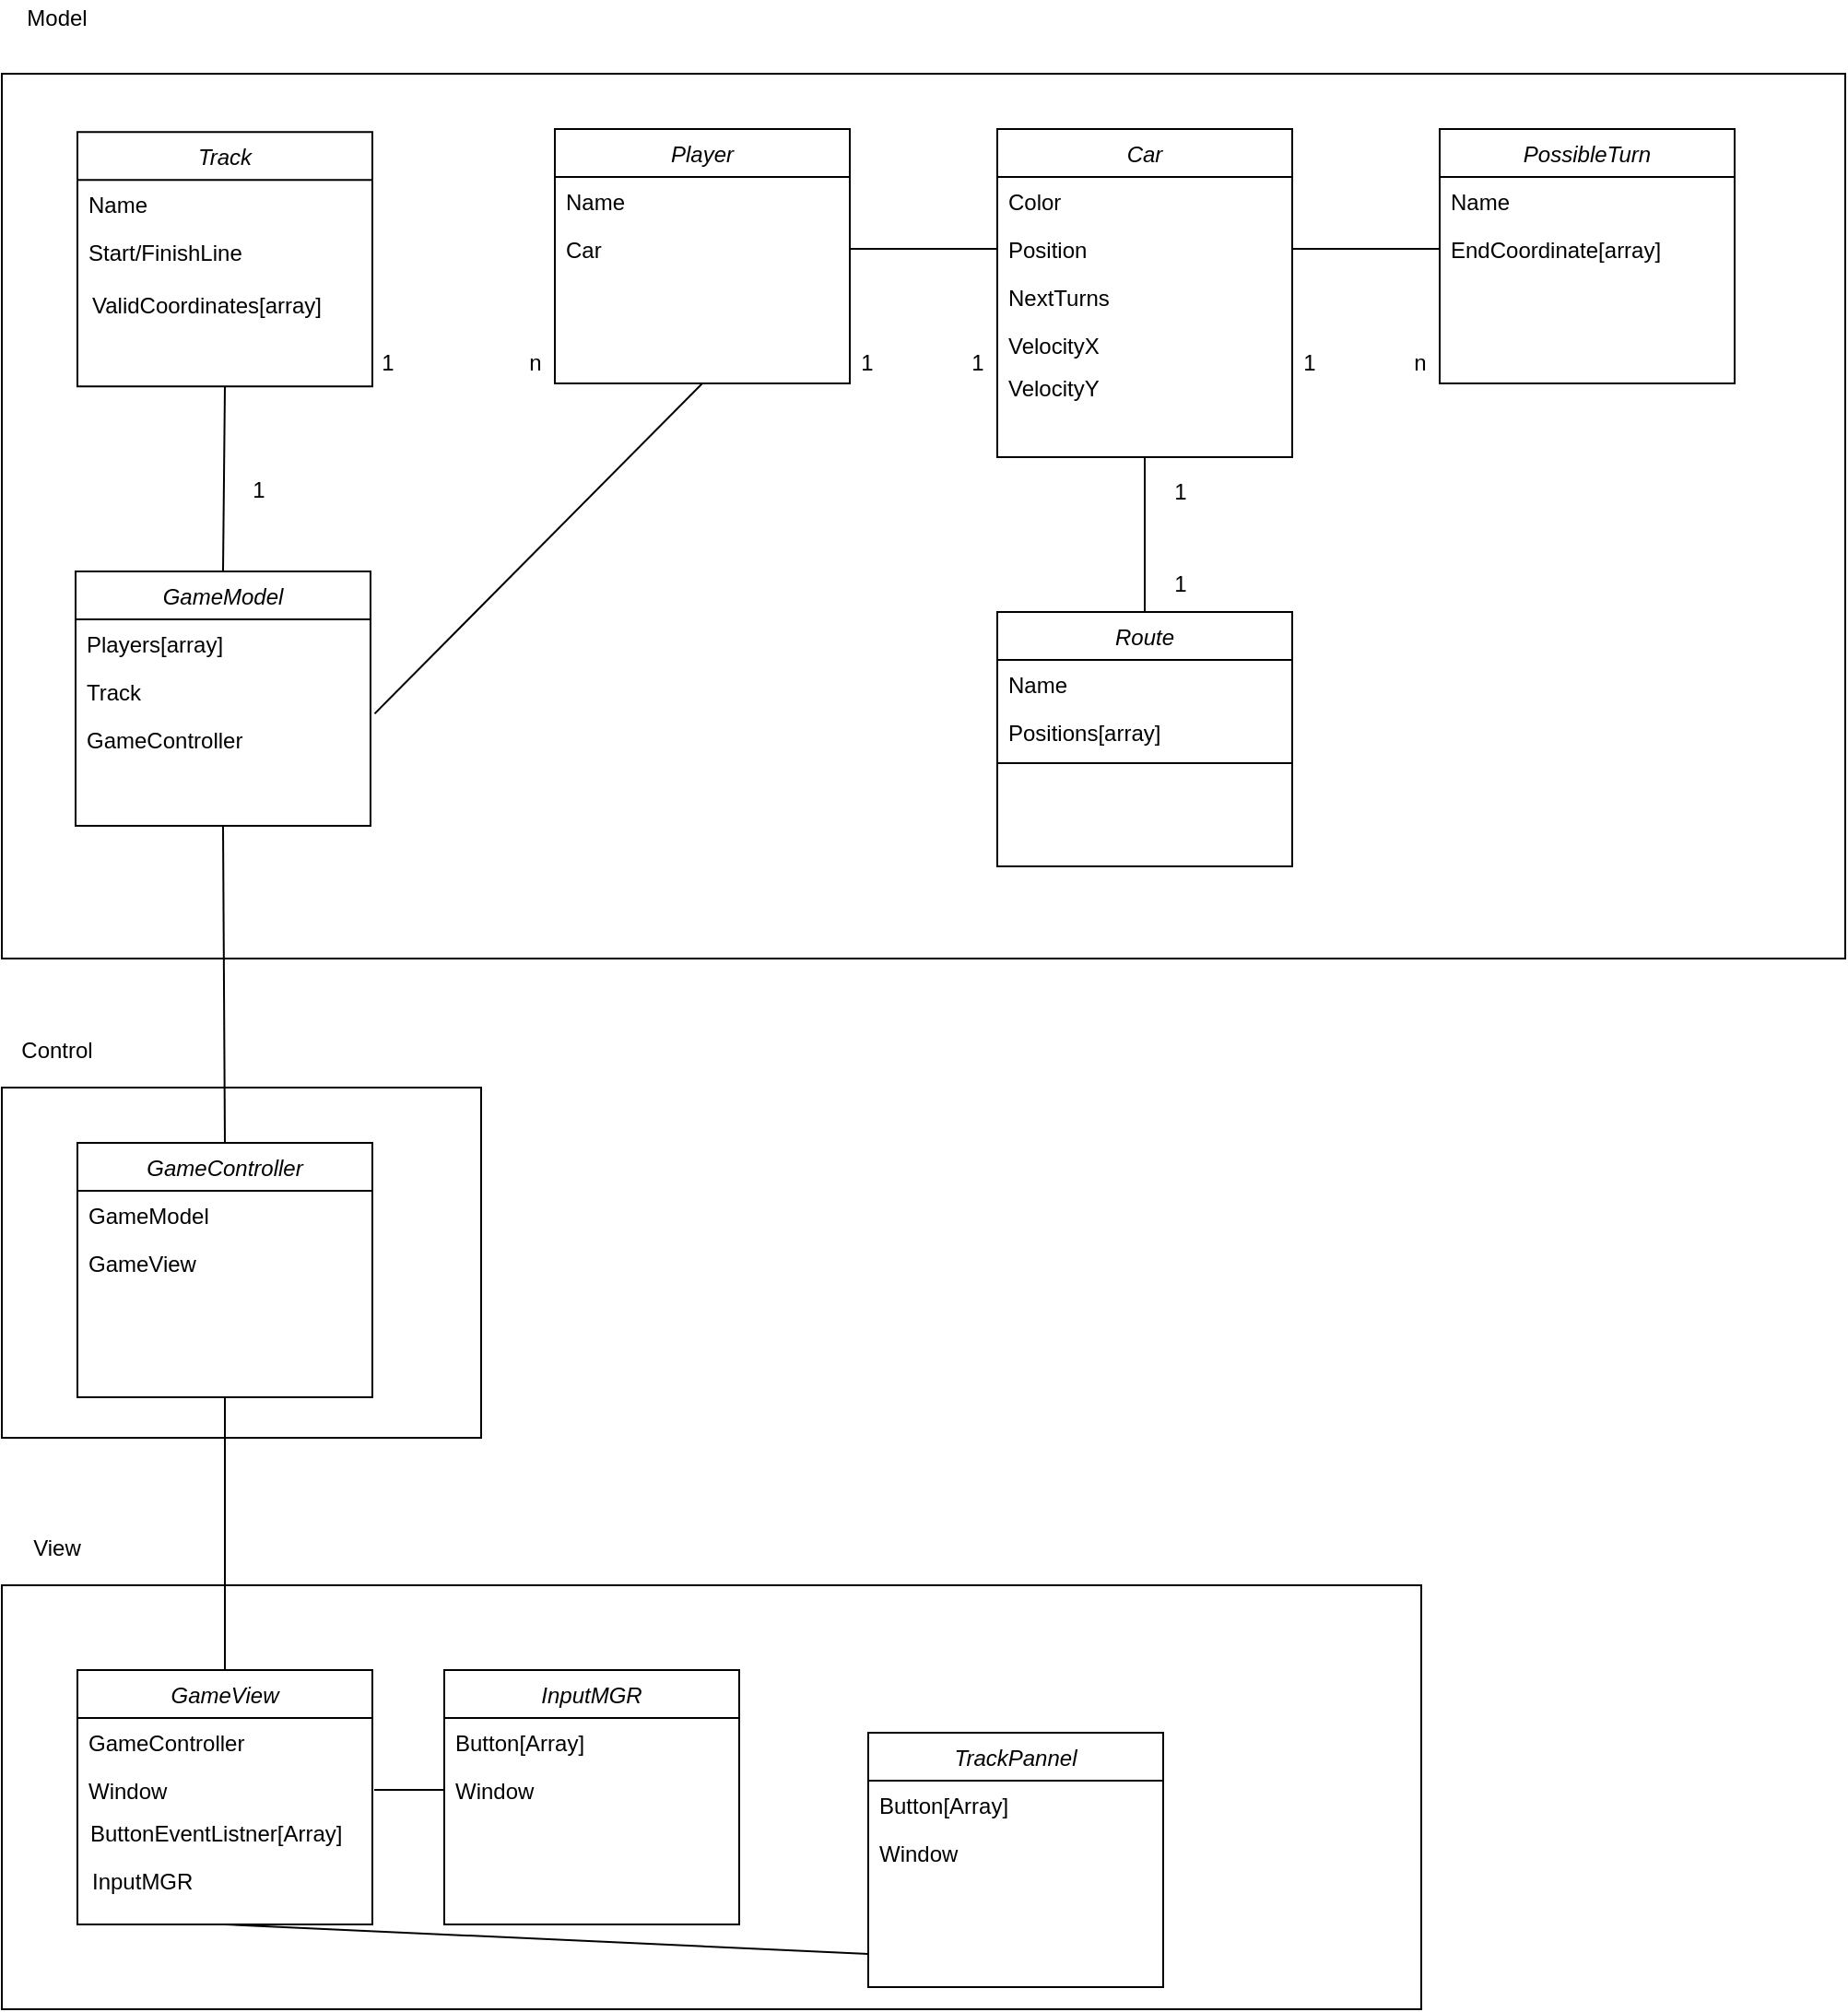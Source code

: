 <mxfile version="12.6.5" type="device"><diagram id="C5RBs43oDa-KdzZeNtuy" name="Page-1"><mxGraphModel dx="922" dy="692" grid="1" gridSize="10" guides="1" tooltips="1" connect="1" arrows="1" fold="1" page="1" pageScale="1" pageWidth="827" pageHeight="1169" math="0" shadow="0"><root><mxCell id="WIyWlLk6GJQsqaUBKTNV-0"/><mxCell id="WIyWlLk6GJQsqaUBKTNV-1" parent="WIyWlLk6GJQsqaUBKTNV-0"/><mxCell id="LrVgAtUFoS-3yqUh1x1X-2" value="" style="rounded=0;whiteSpace=wrap;html=1;fillColor=none;" vertex="1" parent="WIyWlLk6GJQsqaUBKTNV-1"><mxGeometry x="60" y="640" width="260" height="190" as="geometry"/></mxCell><mxCell id="LrVgAtUFoS-3yqUh1x1X-0" value="" style="rounded=0;whiteSpace=wrap;html=1;fillColor=none;" vertex="1" parent="WIyWlLk6GJQsqaUBKTNV-1"><mxGeometry x="60" y="90" width="1000" height="480" as="geometry"/></mxCell><mxCell id="zkfFHV4jXpPFQw0GAbJ--0" value="Route" style="swimlane;fontStyle=2;align=center;verticalAlign=top;childLayout=stackLayout;horizontal=1;startSize=26;horizontalStack=0;resizeParent=1;resizeLast=0;collapsible=1;marginBottom=0;rounded=0;shadow=0;strokeWidth=1;" parent="WIyWlLk6GJQsqaUBKTNV-1" vertex="1"><mxGeometry x="600" y="382" width="160" height="138" as="geometry"><mxRectangle x="230" y="140" width="160" height="26" as="alternateBounds"/></mxGeometry></mxCell><mxCell id="zkfFHV4jXpPFQw0GAbJ--1" value="Name" style="text;align=left;verticalAlign=top;spacingLeft=4;spacingRight=4;overflow=hidden;rotatable=0;points=[[0,0.5],[1,0.5]];portConstraint=eastwest;" parent="zkfFHV4jXpPFQw0GAbJ--0" vertex="1"><mxGeometry y="26" width="160" height="26" as="geometry"/></mxCell><mxCell id="_Ce2236hqP0dLdOvEONe-11" value="Positions[array]" style="text;align=left;verticalAlign=top;spacingLeft=4;spacingRight=4;overflow=hidden;rotatable=0;points=[[0,0.5],[1,0.5]];portConstraint=eastwest;" parent="zkfFHV4jXpPFQw0GAbJ--0" vertex="1"><mxGeometry y="52" width="160" height="26" as="geometry"/></mxCell><mxCell id="zkfFHV4jXpPFQw0GAbJ--4" value="" style="line;html=1;strokeWidth=1;align=left;verticalAlign=middle;spacingTop=-1;spacingLeft=3;spacingRight=3;rotatable=0;labelPosition=right;points=[];portConstraint=eastwest;" parent="zkfFHV4jXpPFQw0GAbJ--0" vertex="1"><mxGeometry y="78" width="160" height="8" as="geometry"/></mxCell><mxCell id="_Ce2236hqP0dLdOvEONe-0" value="PossibleTurn" style="swimlane;fontStyle=2;align=center;verticalAlign=top;childLayout=stackLayout;horizontal=1;startSize=26;horizontalStack=0;resizeParent=1;resizeLast=0;collapsible=1;marginBottom=0;rounded=0;shadow=0;strokeWidth=1;" parent="WIyWlLk6GJQsqaUBKTNV-1" vertex="1"><mxGeometry x="840" y="120" width="160" height="138" as="geometry"><mxRectangle x="230" y="140" width="160" height="26" as="alternateBounds"/></mxGeometry></mxCell><mxCell id="_Ce2236hqP0dLdOvEONe-1" value="Name" style="text;align=left;verticalAlign=top;spacingLeft=4;spacingRight=4;overflow=hidden;rotatable=0;points=[[0,0.5],[1,0.5]];portConstraint=eastwest;" parent="_Ce2236hqP0dLdOvEONe-0" vertex="1"><mxGeometry y="26" width="160" height="26" as="geometry"/></mxCell><mxCell id="_Ce2236hqP0dLdOvEONe-5" value="EndCoordinate[array]" style="text;align=left;verticalAlign=top;spacingLeft=4;spacingRight=4;overflow=hidden;rotatable=0;points=[[0,0.5],[1,0.5]];portConstraint=eastwest;" parent="_Ce2236hqP0dLdOvEONe-0" vertex="1"><mxGeometry y="52" width="160" height="26" as="geometry"/></mxCell><mxCell id="_Ce2236hqP0dLdOvEONe-6" value="Car" style="swimlane;fontStyle=2;align=center;verticalAlign=top;childLayout=stackLayout;horizontal=1;startSize=26;horizontalStack=0;resizeParent=1;resizeLast=0;collapsible=1;marginBottom=0;rounded=0;shadow=0;strokeWidth=1;" parent="WIyWlLk6GJQsqaUBKTNV-1" vertex="1"><mxGeometry x="600" y="120" width="160" height="178" as="geometry"><mxRectangle x="230" y="140" width="160" height="26" as="alternateBounds"/></mxGeometry></mxCell><mxCell id="_Ce2236hqP0dLdOvEONe-7" value="Color" style="text;align=left;verticalAlign=top;spacingLeft=4;spacingRight=4;overflow=hidden;rotatable=0;points=[[0,0.5],[1,0.5]];portConstraint=eastwest;" parent="_Ce2236hqP0dLdOvEONe-6" vertex="1"><mxGeometry y="26" width="160" height="26" as="geometry"/></mxCell><mxCell id="_Ce2236hqP0dLdOvEONe-9" value="Position" style="text;align=left;verticalAlign=top;spacingLeft=4;spacingRight=4;overflow=hidden;rotatable=0;points=[[0,0.5],[1,0.5]];portConstraint=eastwest;" parent="_Ce2236hqP0dLdOvEONe-6" vertex="1"><mxGeometry y="52" width="160" height="26" as="geometry"/></mxCell><mxCell id="_Ce2236hqP0dLdOvEONe-10" value="NextTurns" style="text;align=left;verticalAlign=top;spacingLeft=4;spacingRight=4;overflow=hidden;rotatable=0;points=[[0,0.5],[1,0.5]];portConstraint=eastwest;" parent="_Ce2236hqP0dLdOvEONe-6" vertex="1"><mxGeometry y="78" width="160" height="26" as="geometry"/></mxCell><mxCell id="_Ce2236hqP0dLdOvEONe-40" value="VelocityX" style="text;align=left;verticalAlign=top;spacingLeft=4;spacingRight=4;overflow=hidden;rotatable=0;points=[[0,0.5],[1,0.5]];portConstraint=eastwest;" parent="_Ce2236hqP0dLdOvEONe-6" vertex="1"><mxGeometry y="104" width="160" height="26" as="geometry"/></mxCell><mxCell id="_Ce2236hqP0dLdOvEONe-12" value="Player" style="swimlane;fontStyle=2;align=center;verticalAlign=top;childLayout=stackLayout;horizontal=1;startSize=26;horizontalStack=0;resizeParent=1;resizeLast=0;collapsible=1;marginBottom=0;rounded=0;shadow=0;strokeWidth=1;" parent="WIyWlLk6GJQsqaUBKTNV-1" vertex="1"><mxGeometry x="360" y="120" width="160" height="138" as="geometry"><mxRectangle x="230" y="140" width="160" height="26" as="alternateBounds"/></mxGeometry></mxCell><mxCell id="_Ce2236hqP0dLdOvEONe-14" value="Name" style="text;align=left;verticalAlign=top;spacingLeft=4;spacingRight=4;overflow=hidden;rotatable=0;points=[[0,0.5],[1,0.5]];portConstraint=eastwest;" parent="_Ce2236hqP0dLdOvEONe-12" vertex="1"><mxGeometry y="26" width="160" height="26" as="geometry"/></mxCell><mxCell id="_Ce2236hqP0dLdOvEONe-15" value="Car" style="text;align=left;verticalAlign=top;spacingLeft=4;spacingRight=4;overflow=hidden;rotatable=0;points=[[0,0.5],[1,0.5]];portConstraint=eastwest;" parent="_Ce2236hqP0dLdOvEONe-12" vertex="1"><mxGeometry y="52" width="160" height="26" as="geometry"/></mxCell><mxCell id="_Ce2236hqP0dLdOvEONe-18" value="GameController" style="swimlane;fontStyle=2;align=center;verticalAlign=top;childLayout=stackLayout;horizontal=1;startSize=26;horizontalStack=0;resizeParent=1;resizeLast=0;collapsible=1;marginBottom=0;rounded=0;shadow=0;strokeWidth=1;" parent="WIyWlLk6GJQsqaUBKTNV-1" vertex="1"><mxGeometry x="101" y="670" width="160" height="138" as="geometry"><mxRectangle x="230" y="140" width="160" height="26" as="alternateBounds"/></mxGeometry></mxCell><mxCell id="_Ce2236hqP0dLdOvEONe-19" value="GameModel" style="text;align=left;verticalAlign=top;spacingLeft=4;spacingRight=4;overflow=hidden;rotatable=0;points=[[0,0.5],[1,0.5]];portConstraint=eastwest;" parent="_Ce2236hqP0dLdOvEONe-18" vertex="1"><mxGeometry y="26" width="160" height="26" as="geometry"/></mxCell><mxCell id="_Ce2236hqP0dLdOvEONe-20" value="GameView" style="text;align=left;verticalAlign=top;spacingLeft=4;spacingRight=4;overflow=hidden;rotatable=0;points=[[0,0.5],[1,0.5]];portConstraint=eastwest;" parent="_Ce2236hqP0dLdOvEONe-18" vertex="1"><mxGeometry y="52" width="160" height="26" as="geometry"/></mxCell><mxCell id="_Ce2236hqP0dLdOvEONe-22" value="" style="endArrow=none;html=1;exitX=1.014;exitY=0.968;exitDx=0;exitDy=0;entryX=0.5;entryY=1;entryDx=0;entryDy=0;exitPerimeter=0;" parent="WIyWlLk6GJQsqaUBKTNV-1" source="LrVgAtUFoS-3yqUh1x1X-12" target="_Ce2236hqP0dLdOvEONe-12" edge="1"><mxGeometry width="50" height="50" relative="1" as="geometry"><mxPoint x="210" y="350" as="sourcePoint"/><mxPoint x="260" y="300" as="targetPoint"/></mxGeometry></mxCell><mxCell id="_Ce2236hqP0dLdOvEONe-23" value="" style="endArrow=none;html=1;exitX=1;exitY=0.5;exitDx=0;exitDy=0;entryX=0;entryY=0.5;entryDx=0;entryDy=0;" parent="WIyWlLk6GJQsqaUBKTNV-1" source="_Ce2236hqP0dLdOvEONe-15" target="_Ce2236hqP0dLdOvEONe-9" edge="1"><mxGeometry width="50" height="50" relative="1" as="geometry"><mxPoint x="450" y="390" as="sourcePoint"/><mxPoint x="500" y="340" as="targetPoint"/></mxGeometry></mxCell><mxCell id="_Ce2236hqP0dLdOvEONe-24" value="" style="endArrow=none;html=1;exitX=0.5;exitY=0;exitDx=0;exitDy=0;entryX=0.5;entryY=1;entryDx=0;entryDy=0;" parent="WIyWlLk6GJQsqaUBKTNV-1" source="zkfFHV4jXpPFQw0GAbJ--0" target="_Ce2236hqP0dLdOvEONe-6" edge="1"><mxGeometry width="50" height="50" relative="1" as="geometry"><mxPoint x="380" y="470" as="sourcePoint"/><mxPoint x="430" y="420" as="targetPoint"/></mxGeometry></mxCell><mxCell id="_Ce2236hqP0dLdOvEONe-25" value="Track" style="swimlane;fontStyle=2;align=center;verticalAlign=top;childLayout=stackLayout;horizontal=1;startSize=26;horizontalStack=0;resizeParent=1;resizeLast=0;collapsible=1;marginBottom=0;rounded=0;shadow=0;strokeWidth=1;" parent="WIyWlLk6GJQsqaUBKTNV-1" vertex="1"><mxGeometry x="101" y="121.67" width="160" height="138" as="geometry"><mxRectangle x="230" y="140" width="160" height="26" as="alternateBounds"/></mxGeometry></mxCell><mxCell id="_Ce2236hqP0dLdOvEONe-26" value="Name" style="text;align=left;verticalAlign=top;spacingLeft=4;spacingRight=4;overflow=hidden;rotatable=0;points=[[0,0.5],[1,0.5]];portConstraint=eastwest;" parent="_Ce2236hqP0dLdOvEONe-25" vertex="1"><mxGeometry y="26" width="160" height="26" as="geometry"/></mxCell><mxCell id="_Ce2236hqP0dLdOvEONe-27" value="Start/FinishLine" style="text;align=left;verticalAlign=top;spacingLeft=4;spacingRight=4;overflow=hidden;rotatable=0;points=[[0,0.5],[1,0.5]];portConstraint=eastwest;" parent="_Ce2236hqP0dLdOvEONe-25" vertex="1"><mxGeometry y="52" width="160" height="26" as="geometry"/></mxCell><mxCell id="_Ce2236hqP0dLdOvEONe-28" value="" style="endArrow=none;html=1;exitX=0.5;exitY=1;exitDx=0;exitDy=0;entryX=0.5;entryY=0;entryDx=0;entryDy=0;" parent="WIyWlLk6GJQsqaUBKTNV-1" source="_Ce2236hqP0dLdOvEONe-25" target="LrVgAtUFoS-3yqUh1x1X-10" edge="1"><mxGeometry width="50" height="50" relative="1" as="geometry"><mxPoint x="290" y="380" as="sourcePoint"/><mxPoint x="181" y="670" as="targetPoint"/></mxGeometry></mxCell><mxCell id="_Ce2236hqP0dLdOvEONe-30" value="1" style="text;html=1;align=center;verticalAlign=middle;resizable=0;points=[];labelBackgroundColor=#ffffff;" parent="_Ce2236hqP0dLdOvEONe-28" vertex="1" connectable="0"><mxGeometry x="0.393" y="-1" relative="1" as="geometry"><mxPoint x="19" y="-13.67" as="offset"/></mxGeometry></mxCell><mxCell id="_Ce2236hqP0dLdOvEONe-29" value="" style="endArrow=none;html=1;exitX=1;exitY=0.5;exitDx=0;exitDy=0;entryX=0;entryY=0.5;entryDx=0;entryDy=0;" parent="WIyWlLk6GJQsqaUBKTNV-1" source="_Ce2236hqP0dLdOvEONe-9" target="_Ce2236hqP0dLdOvEONe-5" edge="1"><mxGeometry width="50" height="50" relative="1" as="geometry"><mxPoint x="860" y="400" as="sourcePoint"/><mxPoint x="910" y="350" as="targetPoint"/></mxGeometry></mxCell><mxCell id="_Ce2236hqP0dLdOvEONe-31" value="1" style="text;html=1;align=center;verticalAlign=middle;resizable=0;points=[];labelBackgroundColor=#ffffff;" parent="WIyWlLk6GJQsqaUBKTNV-1" vertex="1" connectable="0"><mxGeometry x="180" y="379.997" as="geometry"><mxPoint x="19" y="-13.67" as="offset"/></mxGeometry></mxCell><mxCell id="_Ce2236hqP0dLdOvEONe-32" value="1" style="text;html=1;align=center;verticalAlign=middle;resizable=0;points=[];labelBackgroundColor=#ffffff;" parent="WIyWlLk6GJQsqaUBKTNV-1" vertex="1" connectable="0"><mxGeometry x="250" y="259.997" as="geometry"><mxPoint x="19" y="-13.67" as="offset"/></mxGeometry></mxCell><mxCell id="_Ce2236hqP0dLdOvEONe-33" value="n" style="text;html=1;align=center;verticalAlign=middle;resizable=0;points=[];labelBackgroundColor=#ffffff;" parent="WIyWlLk6GJQsqaUBKTNV-1" vertex="1" connectable="0"><mxGeometry x="330" y="259.997" as="geometry"><mxPoint x="19" y="-13.67" as="offset"/></mxGeometry></mxCell><mxCell id="_Ce2236hqP0dLdOvEONe-34" value="1" style="text;html=1;align=center;verticalAlign=middle;resizable=0;points=[];labelBackgroundColor=#ffffff;" parent="WIyWlLk6GJQsqaUBKTNV-1" vertex="1" connectable="0"><mxGeometry x="510" y="259.997" as="geometry"><mxPoint x="19" y="-13.67" as="offset"/></mxGeometry></mxCell><mxCell id="_Ce2236hqP0dLdOvEONe-35" value="1" style="text;html=1;align=center;verticalAlign=middle;resizable=0;points=[];labelBackgroundColor=#ffffff;" parent="WIyWlLk6GJQsqaUBKTNV-1" vertex="1" connectable="0"><mxGeometry x="570" y="259.997" as="geometry"><mxPoint x="19" y="-13.67" as="offset"/></mxGeometry></mxCell><mxCell id="_Ce2236hqP0dLdOvEONe-36" value="1" style="text;html=1;align=center;verticalAlign=middle;resizable=0;points=[];labelBackgroundColor=#ffffff;" parent="WIyWlLk6GJQsqaUBKTNV-1" vertex="1" connectable="0"><mxGeometry x="750" y="259.997" as="geometry"><mxPoint x="19" y="-13.67" as="offset"/></mxGeometry></mxCell><mxCell id="_Ce2236hqP0dLdOvEONe-37" value="n" style="text;html=1;align=center;verticalAlign=middle;resizable=0;points=[];labelBackgroundColor=#ffffff;" parent="WIyWlLk6GJQsqaUBKTNV-1" vertex="1" connectable="0"><mxGeometry x="810" y="259.997" as="geometry"><mxPoint x="19" y="-13.67" as="offset"/></mxGeometry></mxCell><mxCell id="_Ce2236hqP0dLdOvEONe-38" value="1" style="text;html=1;align=center;verticalAlign=middle;resizable=0;points=[];labelBackgroundColor=#ffffff;" parent="WIyWlLk6GJQsqaUBKTNV-1" vertex="1" connectable="0"><mxGeometry x="680" y="329.997" as="geometry"><mxPoint x="19" y="-13.67" as="offset"/></mxGeometry></mxCell><mxCell id="_Ce2236hqP0dLdOvEONe-39" value="1" style="text;html=1;align=center;verticalAlign=middle;resizable=0;points=[];labelBackgroundColor=#ffffff;" parent="WIyWlLk6GJQsqaUBKTNV-1" vertex="1" connectable="0"><mxGeometry x="680" y="379.997" as="geometry"><mxPoint x="19" y="-13.67" as="offset"/></mxGeometry></mxCell><mxCell id="hpkj-eBN5dYvtXiHCSqC-1" value="VelocityY" style="text;align=left;verticalAlign=top;spacingLeft=4;spacingRight=4;overflow=hidden;rotatable=0;points=[[0,0.5],[1,0.5]];portConstraint=eastwest;" parent="WIyWlLk6GJQsqaUBKTNV-1" vertex="1"><mxGeometry x="600" y="247" width="160" height="26" as="geometry"/></mxCell><mxCell id="hpkj-eBN5dYvtXiHCSqC-2" value="ValidCoordinates[array]" style="text;align=left;verticalAlign=top;spacingLeft=4;spacingRight=4;overflow=hidden;rotatable=0;points=[[0,0.5],[1,0.5]];portConstraint=eastwest;" parent="WIyWlLk6GJQsqaUBKTNV-1" vertex="1"><mxGeometry x="103" y="202" width="160" height="26" as="geometry"/></mxCell><mxCell id="LrVgAtUFoS-3yqUh1x1X-1" value="Model" style="text;html=1;strokeColor=none;fillColor=none;align=center;verticalAlign=middle;whiteSpace=wrap;rounded=0;" vertex="1" parent="WIyWlLk6GJQsqaUBKTNV-1"><mxGeometry x="70" y="50" width="40" height="20" as="geometry"/></mxCell><mxCell id="LrVgAtUFoS-3yqUh1x1X-3" value="Control" style="text;html=1;strokeColor=none;fillColor=none;align=center;verticalAlign=middle;whiteSpace=wrap;rounded=0;" vertex="1" parent="WIyWlLk6GJQsqaUBKTNV-1"><mxGeometry x="70" y="610" width="40" height="20" as="geometry"/></mxCell><mxCell id="LrVgAtUFoS-3yqUh1x1X-4" value="" style="rounded=0;whiteSpace=wrap;html=1;fillColor=none;" vertex="1" parent="WIyWlLk6GJQsqaUBKTNV-1"><mxGeometry x="60" y="910" width="770" height="230" as="geometry"/></mxCell><mxCell id="LrVgAtUFoS-3yqUh1x1X-5" value="View" style="text;html=1;strokeColor=none;fillColor=none;align=center;verticalAlign=middle;whiteSpace=wrap;rounded=0;" vertex="1" parent="WIyWlLk6GJQsqaUBKTNV-1"><mxGeometry x="70" y="880" width="40" height="20" as="geometry"/></mxCell><mxCell id="LrVgAtUFoS-3yqUh1x1X-6" value="GameView" style="swimlane;fontStyle=2;align=center;verticalAlign=top;childLayout=stackLayout;horizontal=1;startSize=26;horizontalStack=0;resizeParent=1;resizeLast=0;collapsible=1;marginBottom=0;rounded=0;shadow=0;strokeWidth=1;" vertex="1" parent="WIyWlLk6GJQsqaUBKTNV-1"><mxGeometry x="101" y="956" width="160" height="138" as="geometry"><mxRectangle x="230" y="140" width="160" height="26" as="alternateBounds"/></mxGeometry></mxCell><mxCell id="LrVgAtUFoS-3yqUh1x1X-7" value="GameController" style="text;align=left;verticalAlign=top;spacingLeft=4;spacingRight=4;overflow=hidden;rotatable=0;points=[[0,0.5],[1,0.5]];portConstraint=eastwest;" vertex="1" parent="LrVgAtUFoS-3yqUh1x1X-6"><mxGeometry y="26" width="160" height="26" as="geometry"/></mxCell><mxCell id="LrVgAtUFoS-3yqUh1x1X-8" value="Window" style="text;align=left;verticalAlign=top;spacingLeft=4;spacingRight=4;overflow=hidden;rotatable=0;points=[[0,0.5],[1,0.5]];portConstraint=eastwest;" vertex="1" parent="LrVgAtUFoS-3yqUh1x1X-6"><mxGeometry y="52" width="160" height="26" as="geometry"/></mxCell><mxCell id="LrVgAtUFoS-3yqUh1x1X-9" value="" style="endArrow=none;html=1;entryX=0.5;entryY=0;entryDx=0;entryDy=0;exitX=0.5;exitY=1;exitDx=0;exitDy=0;" edge="1" parent="WIyWlLk6GJQsqaUBKTNV-1" source="_Ce2236hqP0dLdOvEONe-18" target="LrVgAtUFoS-3yqUh1x1X-6"><mxGeometry width="50" height="50" relative="1" as="geometry"><mxPoint x="60" y="1210" as="sourcePoint"/><mxPoint x="110" y="1160" as="targetPoint"/></mxGeometry></mxCell><mxCell id="LrVgAtUFoS-3yqUh1x1X-10" value="GameModel" style="swimlane;fontStyle=2;align=center;verticalAlign=top;childLayout=stackLayout;horizontal=1;startSize=26;horizontalStack=0;resizeParent=1;resizeLast=0;collapsible=1;marginBottom=0;rounded=0;shadow=0;strokeWidth=1;" vertex="1" parent="WIyWlLk6GJQsqaUBKTNV-1"><mxGeometry x="100" y="360" width="160" height="138" as="geometry"><mxRectangle x="230" y="140" width="160" height="26" as="alternateBounds"/></mxGeometry></mxCell><mxCell id="LrVgAtUFoS-3yqUh1x1X-11" value="Players[array]" style="text;align=left;verticalAlign=top;spacingLeft=4;spacingRight=4;overflow=hidden;rotatable=0;points=[[0,0.5],[1,0.5]];portConstraint=eastwest;" vertex="1" parent="LrVgAtUFoS-3yqUh1x1X-10"><mxGeometry y="26" width="160" height="26" as="geometry"/></mxCell><mxCell id="LrVgAtUFoS-3yqUh1x1X-12" value="Track" style="text;align=left;verticalAlign=top;spacingLeft=4;spacingRight=4;overflow=hidden;rotatable=0;points=[[0,0.5],[1,0.5]];portConstraint=eastwest;" vertex="1" parent="LrVgAtUFoS-3yqUh1x1X-10"><mxGeometry y="52" width="160" height="26" as="geometry"/></mxCell><mxCell id="LrVgAtUFoS-3yqUh1x1X-13" value="" style="endArrow=none;html=1;entryX=0.5;entryY=0;entryDx=0;entryDy=0;exitX=0.5;exitY=1;exitDx=0;exitDy=0;" edge="1" parent="WIyWlLk6GJQsqaUBKTNV-1" source="LrVgAtUFoS-3yqUh1x1X-10" target="_Ce2236hqP0dLdOvEONe-18"><mxGeometry width="50" height="50" relative="1" as="geometry"><mxPoint x="60" y="1210" as="sourcePoint"/><mxPoint x="110" y="1160" as="targetPoint"/></mxGeometry></mxCell><mxCell id="LrVgAtUFoS-3yqUh1x1X-14" value="GameController" style="text;align=left;verticalAlign=top;spacingLeft=4;spacingRight=4;overflow=hidden;rotatable=0;points=[[0,0.5],[1,0.5]];portConstraint=eastwest;" vertex="1" parent="WIyWlLk6GJQsqaUBKTNV-1"><mxGeometry x="100" y="438" width="160" height="26" as="geometry"/></mxCell><mxCell id="LrVgAtUFoS-3yqUh1x1X-15" value="InputMGR" style="swimlane;fontStyle=2;align=center;verticalAlign=top;childLayout=stackLayout;horizontal=1;startSize=26;horizontalStack=0;resizeParent=1;resizeLast=0;collapsible=1;marginBottom=0;rounded=0;shadow=0;strokeWidth=1;" vertex="1" parent="WIyWlLk6GJQsqaUBKTNV-1"><mxGeometry x="300" y="956" width="160" height="138" as="geometry"><mxRectangle x="230" y="140" width="160" height="26" as="alternateBounds"/></mxGeometry></mxCell><mxCell id="LrVgAtUFoS-3yqUh1x1X-16" value="Button[Array]" style="text;align=left;verticalAlign=top;spacingLeft=4;spacingRight=4;overflow=hidden;rotatable=0;points=[[0,0.5],[1,0.5]];portConstraint=eastwest;" vertex="1" parent="LrVgAtUFoS-3yqUh1x1X-15"><mxGeometry y="26" width="160" height="26" as="geometry"/></mxCell><mxCell id="LrVgAtUFoS-3yqUh1x1X-17" value="Window" style="text;align=left;verticalAlign=top;spacingLeft=4;spacingRight=4;overflow=hidden;rotatable=0;points=[[0,0.5],[1,0.5]];portConstraint=eastwest;" vertex="1" parent="LrVgAtUFoS-3yqUh1x1X-15"><mxGeometry y="52" width="160" height="26" as="geometry"/></mxCell><mxCell id="LrVgAtUFoS-3yqUh1x1X-18" value="ButtonEventListner[Array]" style="text;align=left;verticalAlign=top;spacingLeft=4;spacingRight=4;overflow=hidden;rotatable=0;points=[[0,0.5],[1,0.5]];portConstraint=eastwest;" vertex="1" parent="WIyWlLk6GJQsqaUBKTNV-1"><mxGeometry x="102" y="1031" width="160" height="26" as="geometry"/></mxCell><mxCell id="LrVgAtUFoS-3yqUh1x1X-19" value="" style="endArrow=none;html=1;exitX=0;exitY=0.5;exitDx=0;exitDy=0;" edge="1" parent="WIyWlLk6GJQsqaUBKTNV-1" source="LrVgAtUFoS-3yqUh1x1X-17"><mxGeometry width="50" height="50" relative="1" as="geometry"><mxPoint x="60" y="1210" as="sourcePoint"/><mxPoint x="262" y="1021" as="targetPoint"/></mxGeometry></mxCell><mxCell id="LrVgAtUFoS-3yqUh1x1X-20" value="InputMGR" style="text;align=left;verticalAlign=top;spacingLeft=4;spacingRight=4;overflow=hidden;rotatable=0;points=[[0,0.5],[1,0.5]];portConstraint=eastwest;" vertex="1" parent="WIyWlLk6GJQsqaUBKTNV-1"><mxGeometry x="103" y="1057" width="160" height="26" as="geometry"/></mxCell><mxCell id="LrVgAtUFoS-3yqUh1x1X-21" value="TrackPannel" style="swimlane;fontStyle=2;align=center;verticalAlign=top;childLayout=stackLayout;horizontal=1;startSize=26;horizontalStack=0;resizeParent=1;resizeLast=0;collapsible=1;marginBottom=0;rounded=0;shadow=0;strokeWidth=1;" vertex="1" parent="WIyWlLk6GJQsqaUBKTNV-1"><mxGeometry x="530" y="990" width="160" height="138" as="geometry"><mxRectangle x="230" y="140" width="160" height="26" as="alternateBounds"/></mxGeometry></mxCell><mxCell id="LrVgAtUFoS-3yqUh1x1X-22" value="Button[Array]" style="text;align=left;verticalAlign=top;spacingLeft=4;spacingRight=4;overflow=hidden;rotatable=0;points=[[0,0.5],[1,0.5]];portConstraint=eastwest;" vertex="1" parent="LrVgAtUFoS-3yqUh1x1X-21"><mxGeometry y="26" width="160" height="26" as="geometry"/></mxCell><mxCell id="LrVgAtUFoS-3yqUh1x1X-23" value="Window" style="text;align=left;verticalAlign=top;spacingLeft=4;spacingRight=4;overflow=hidden;rotatable=0;points=[[0,0.5],[1,0.5]];portConstraint=eastwest;" vertex="1" parent="LrVgAtUFoS-3yqUh1x1X-21"><mxGeometry y="52" width="160" height="26" as="geometry"/></mxCell><mxCell id="LrVgAtUFoS-3yqUh1x1X-24" value="" style="endArrow=none;html=1;entryX=0.5;entryY=1;entryDx=0;entryDy=0;" edge="1" parent="WIyWlLk6GJQsqaUBKTNV-1" target="LrVgAtUFoS-3yqUh1x1X-6"><mxGeometry width="50" height="50" relative="1" as="geometry"><mxPoint x="530" y="1110" as="sourcePoint"/><mxPoint x="110" y="1160" as="targetPoint"/></mxGeometry></mxCell></root></mxGraphModel></diagram></mxfile>